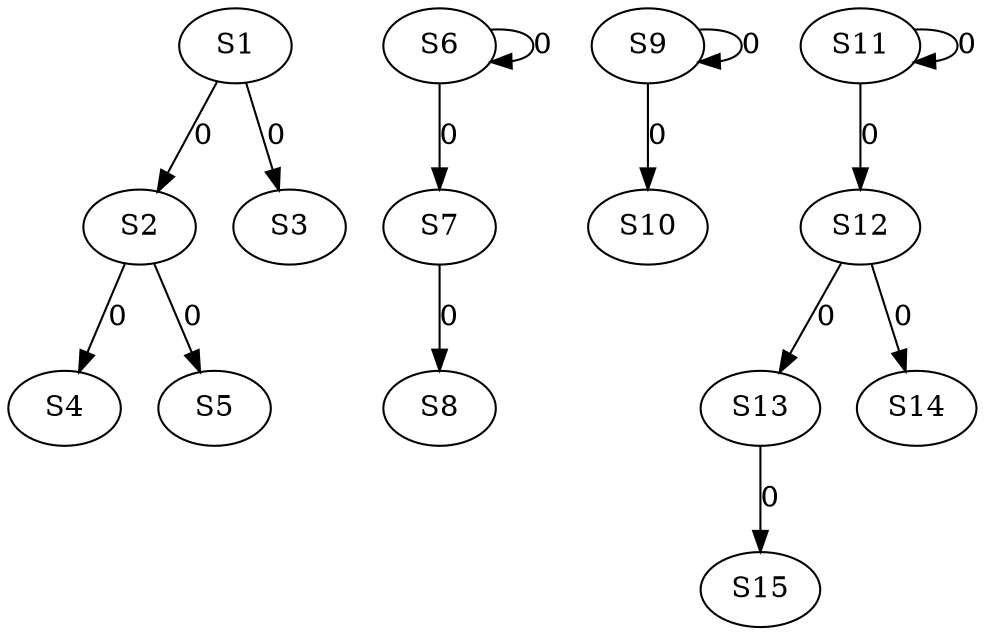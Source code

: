 strict digraph {
	S1 -> S2 [ label = 0 ];
	S1 -> S3 [ label = 0 ];
	S2 -> S4 [ label = 0 ];
	S2 -> S5 [ label = 0 ];
	S6 -> S6 [ label = 0 ];
	S6 -> S7 [ label = 0 ];
	S7 -> S8 [ label = 0 ];
	S9 -> S9 [ label = 0 ];
	S9 -> S10 [ label = 0 ];
	S11 -> S11 [ label = 0 ];
	S11 -> S12 [ label = 0 ];
	S12 -> S13 [ label = 0 ];
	S12 -> S14 [ label = 0 ];
	S13 -> S15 [ label = 0 ];
}